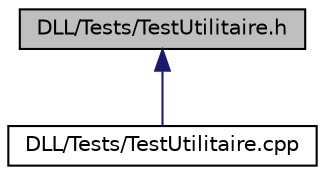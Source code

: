 digraph "DLL/Tests/TestUtilitaire.h"
{
  edge [fontname="Helvetica",fontsize="10",labelfontname="Helvetica",labelfontsize="10"];
  node [fontname="Helvetica",fontsize="10",shape=record];
  Node1 [label="DLL/Tests/TestUtilitaire.h",height=0.2,width=0.4,color="black", fillcolor="grey75", style="filled", fontcolor="black"];
  Node1 -> Node2 [dir="back",color="midnightblue",fontsize="10",style="solid",fontname="Helvetica"];
  Node2 [label="DLL/Tests/TestUtilitaire.cpp",height=0.2,width=0.4,color="black", fillcolor="white", style="filled",URL="$d2/de1/_test_utilitaire_8cpp.html"];
}
